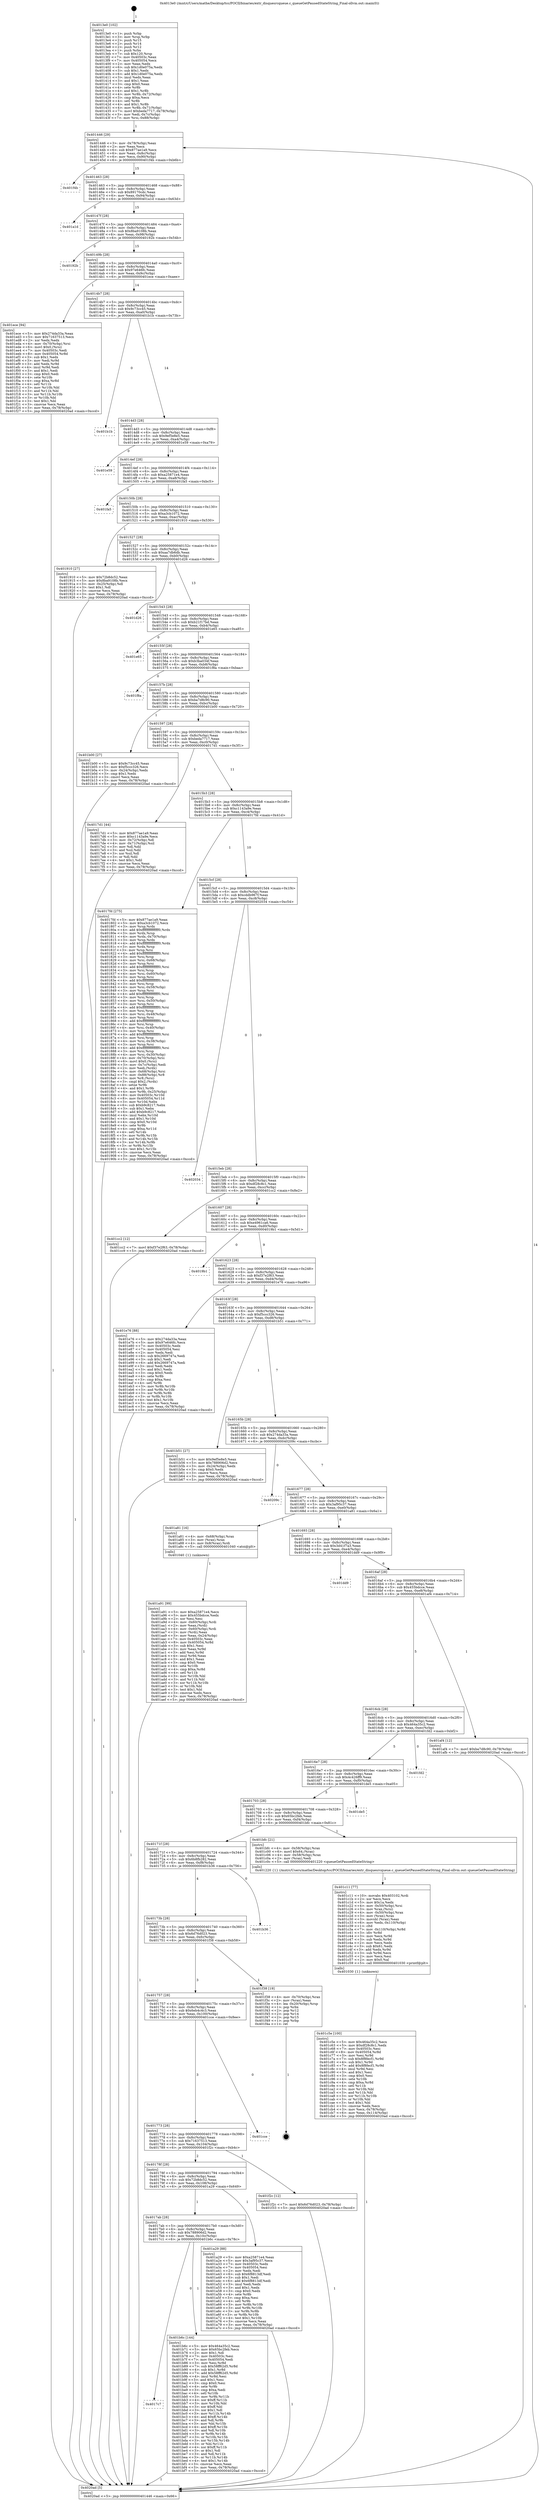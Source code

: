 digraph "0x4013e0" {
  label = "0x4013e0 (/mnt/c/Users/mathe/Desktop/tcc/POCII/binaries/extr_disquesrcqueue.c_queueGetPausedStateString_Final-ollvm.out::main(0))"
  labelloc = "t"
  node[shape=record]

  Entry [label="",width=0.3,height=0.3,shape=circle,fillcolor=black,style=filled]
  "0x401446" [label="{
     0x401446 [29]\l
     | [instrs]\l
     &nbsp;&nbsp;0x401446 \<+3\>: mov -0x78(%rbp),%eax\l
     &nbsp;&nbsp;0x401449 \<+2\>: mov %eax,%ecx\l
     &nbsp;&nbsp;0x40144b \<+6\>: sub $0x877ae1a9,%ecx\l
     &nbsp;&nbsp;0x401451 \<+6\>: mov %eax,-0x8c(%rbp)\l
     &nbsp;&nbsp;0x401457 \<+6\>: mov %ecx,-0x90(%rbp)\l
     &nbsp;&nbsp;0x40145d \<+6\>: je 0000000000401f4b \<main+0xb6b\>\l
  }"]
  "0x401f4b" [label="{
     0x401f4b\l
  }", style=dashed]
  "0x401463" [label="{
     0x401463 [28]\l
     | [instrs]\l
     &nbsp;&nbsp;0x401463 \<+5\>: jmp 0000000000401468 \<main+0x88\>\l
     &nbsp;&nbsp;0x401468 \<+6\>: mov -0x8c(%rbp),%eax\l
     &nbsp;&nbsp;0x40146e \<+5\>: sub $0x89170cdc,%eax\l
     &nbsp;&nbsp;0x401473 \<+6\>: mov %eax,-0x94(%rbp)\l
     &nbsp;&nbsp;0x401479 \<+6\>: je 0000000000401a1d \<main+0x63d\>\l
  }"]
  Exit [label="",width=0.3,height=0.3,shape=circle,fillcolor=black,style=filled,peripheries=2]
  "0x401a1d" [label="{
     0x401a1d\l
  }", style=dashed]
  "0x40147f" [label="{
     0x40147f [28]\l
     | [instrs]\l
     &nbsp;&nbsp;0x40147f \<+5\>: jmp 0000000000401484 \<main+0xa4\>\l
     &nbsp;&nbsp;0x401484 \<+6\>: mov -0x8c(%rbp),%eax\l
     &nbsp;&nbsp;0x40148a \<+5\>: sub $0x8ba9108b,%eax\l
     &nbsp;&nbsp;0x40148f \<+6\>: mov %eax,-0x98(%rbp)\l
     &nbsp;&nbsp;0x401495 \<+6\>: je 000000000040192b \<main+0x54b\>\l
  }"]
  "0x401c5e" [label="{
     0x401c5e [100]\l
     | [instrs]\l
     &nbsp;&nbsp;0x401c5e \<+5\>: mov $0x464a35c2,%ecx\l
     &nbsp;&nbsp;0x401c63 \<+5\>: mov $0xdf28c8c1,%edx\l
     &nbsp;&nbsp;0x401c68 \<+7\>: mov 0x40503c,%esi\l
     &nbsp;&nbsp;0x401c6f \<+8\>: mov 0x405054,%r8d\l
     &nbsp;&nbsp;0x401c77 \<+3\>: mov %esi,%r9d\l
     &nbsp;&nbsp;0x401c7a \<+7\>: sub $0x8f8fecf1,%r9d\l
     &nbsp;&nbsp;0x401c81 \<+4\>: sub $0x1,%r9d\l
     &nbsp;&nbsp;0x401c85 \<+7\>: add $0x8f8fecf1,%r9d\l
     &nbsp;&nbsp;0x401c8c \<+4\>: imul %r9d,%esi\l
     &nbsp;&nbsp;0x401c90 \<+3\>: and $0x1,%esi\l
     &nbsp;&nbsp;0x401c93 \<+3\>: cmp $0x0,%esi\l
     &nbsp;&nbsp;0x401c96 \<+4\>: sete %r10b\l
     &nbsp;&nbsp;0x401c9a \<+4\>: cmp $0xa,%r8d\l
     &nbsp;&nbsp;0x401c9e \<+4\>: setl %r11b\l
     &nbsp;&nbsp;0x401ca2 \<+3\>: mov %r10b,%bl\l
     &nbsp;&nbsp;0x401ca5 \<+3\>: and %r11b,%bl\l
     &nbsp;&nbsp;0x401ca8 \<+3\>: xor %r11b,%r10b\l
     &nbsp;&nbsp;0x401cab \<+3\>: or %r10b,%bl\l
     &nbsp;&nbsp;0x401cae \<+3\>: test $0x1,%bl\l
     &nbsp;&nbsp;0x401cb1 \<+3\>: cmovne %edx,%ecx\l
     &nbsp;&nbsp;0x401cb4 \<+3\>: mov %ecx,-0x78(%rbp)\l
     &nbsp;&nbsp;0x401cb7 \<+6\>: mov %eax,-0x114(%rbp)\l
     &nbsp;&nbsp;0x401cbd \<+5\>: jmp 00000000004020ad \<main+0xccd\>\l
  }"]
  "0x40192b" [label="{
     0x40192b\l
  }", style=dashed]
  "0x40149b" [label="{
     0x40149b [28]\l
     | [instrs]\l
     &nbsp;&nbsp;0x40149b \<+5\>: jmp 00000000004014a0 \<main+0xc0\>\l
     &nbsp;&nbsp;0x4014a0 \<+6\>: mov -0x8c(%rbp),%eax\l
     &nbsp;&nbsp;0x4014a6 \<+5\>: sub $0x97e646fc,%eax\l
     &nbsp;&nbsp;0x4014ab \<+6\>: mov %eax,-0x9c(%rbp)\l
     &nbsp;&nbsp;0x4014b1 \<+6\>: je 0000000000401ece \<main+0xaee\>\l
  }"]
  "0x401c11" [label="{
     0x401c11 [77]\l
     | [instrs]\l
     &nbsp;&nbsp;0x401c11 \<+10\>: movabs $0x403102,%rdi\l
     &nbsp;&nbsp;0x401c1b \<+2\>: xor %ecx,%ecx\l
     &nbsp;&nbsp;0x401c1d \<+5\>: mov $0x1a,%edx\l
     &nbsp;&nbsp;0x401c22 \<+4\>: mov -0x50(%rbp),%rsi\l
     &nbsp;&nbsp;0x401c26 \<+3\>: mov %rax,(%rsi)\l
     &nbsp;&nbsp;0x401c29 \<+4\>: mov -0x50(%rbp),%rax\l
     &nbsp;&nbsp;0x401c2d \<+3\>: mov (%rax),%rax\l
     &nbsp;&nbsp;0x401c30 \<+3\>: movsbl (%rax),%eax\l
     &nbsp;&nbsp;0x401c33 \<+6\>: mov %edx,-0x110(%rbp)\l
     &nbsp;&nbsp;0x401c39 \<+1\>: cltd\l
     &nbsp;&nbsp;0x401c3a \<+7\>: mov -0x110(%rbp),%r8d\l
     &nbsp;&nbsp;0x401c41 \<+3\>: idiv %r8d\l
     &nbsp;&nbsp;0x401c44 \<+3\>: mov %ecx,%r9d\l
     &nbsp;&nbsp;0x401c47 \<+3\>: sub %edx,%r9d\l
     &nbsp;&nbsp;0x401c4a \<+2\>: mov %ecx,%edx\l
     &nbsp;&nbsp;0x401c4c \<+3\>: sub $0x61,%edx\l
     &nbsp;&nbsp;0x401c4f \<+3\>: add %edx,%r9d\l
     &nbsp;&nbsp;0x401c52 \<+3\>: sub %r9d,%ecx\l
     &nbsp;&nbsp;0x401c55 \<+2\>: mov %ecx,%esi\l
     &nbsp;&nbsp;0x401c57 \<+2\>: mov $0x0,%al\l
     &nbsp;&nbsp;0x401c59 \<+5\>: call 0000000000401030 \<printf@plt\>\l
     | [calls]\l
     &nbsp;&nbsp;0x401030 \{1\} (unknown)\l
  }"]
  "0x401ece" [label="{
     0x401ece [94]\l
     | [instrs]\l
     &nbsp;&nbsp;0x401ece \<+5\>: mov $0x274da33a,%eax\l
     &nbsp;&nbsp;0x401ed3 \<+5\>: mov $0x71637513,%ecx\l
     &nbsp;&nbsp;0x401ed8 \<+2\>: xor %edx,%edx\l
     &nbsp;&nbsp;0x401eda \<+4\>: mov -0x70(%rbp),%rsi\l
     &nbsp;&nbsp;0x401ede \<+6\>: movl $0x0,(%rsi)\l
     &nbsp;&nbsp;0x401ee4 \<+7\>: mov 0x40503c,%edi\l
     &nbsp;&nbsp;0x401eeb \<+8\>: mov 0x405054,%r8d\l
     &nbsp;&nbsp;0x401ef3 \<+3\>: sub $0x1,%edx\l
     &nbsp;&nbsp;0x401ef6 \<+3\>: mov %edi,%r9d\l
     &nbsp;&nbsp;0x401ef9 \<+3\>: add %edx,%r9d\l
     &nbsp;&nbsp;0x401efc \<+4\>: imul %r9d,%edi\l
     &nbsp;&nbsp;0x401f00 \<+3\>: and $0x1,%edi\l
     &nbsp;&nbsp;0x401f03 \<+3\>: cmp $0x0,%edi\l
     &nbsp;&nbsp;0x401f06 \<+4\>: sete %r10b\l
     &nbsp;&nbsp;0x401f0a \<+4\>: cmp $0xa,%r8d\l
     &nbsp;&nbsp;0x401f0e \<+4\>: setl %r11b\l
     &nbsp;&nbsp;0x401f12 \<+3\>: mov %r10b,%bl\l
     &nbsp;&nbsp;0x401f15 \<+3\>: and %r11b,%bl\l
     &nbsp;&nbsp;0x401f18 \<+3\>: xor %r11b,%r10b\l
     &nbsp;&nbsp;0x401f1b \<+3\>: or %r10b,%bl\l
     &nbsp;&nbsp;0x401f1e \<+3\>: test $0x1,%bl\l
     &nbsp;&nbsp;0x401f21 \<+3\>: cmovne %ecx,%eax\l
     &nbsp;&nbsp;0x401f24 \<+3\>: mov %eax,-0x78(%rbp)\l
     &nbsp;&nbsp;0x401f27 \<+5\>: jmp 00000000004020ad \<main+0xccd\>\l
  }"]
  "0x4014b7" [label="{
     0x4014b7 [28]\l
     | [instrs]\l
     &nbsp;&nbsp;0x4014b7 \<+5\>: jmp 00000000004014bc \<main+0xdc\>\l
     &nbsp;&nbsp;0x4014bc \<+6\>: mov -0x8c(%rbp),%eax\l
     &nbsp;&nbsp;0x4014c2 \<+5\>: sub $0x9c73cc45,%eax\l
     &nbsp;&nbsp;0x4014c7 \<+6\>: mov %eax,-0xa0(%rbp)\l
     &nbsp;&nbsp;0x4014cd \<+6\>: je 0000000000401b1b \<main+0x73b\>\l
  }"]
  "0x4017c7" [label="{
     0x4017c7\l
  }", style=dashed]
  "0x401b1b" [label="{
     0x401b1b\l
  }", style=dashed]
  "0x4014d3" [label="{
     0x4014d3 [28]\l
     | [instrs]\l
     &nbsp;&nbsp;0x4014d3 \<+5\>: jmp 00000000004014d8 \<main+0xf8\>\l
     &nbsp;&nbsp;0x4014d8 \<+6\>: mov -0x8c(%rbp),%eax\l
     &nbsp;&nbsp;0x4014de \<+5\>: sub $0x9ef5e8e5,%eax\l
     &nbsp;&nbsp;0x4014e3 \<+6\>: mov %eax,-0xa4(%rbp)\l
     &nbsp;&nbsp;0x4014e9 \<+6\>: je 0000000000401e59 \<main+0xa79\>\l
  }"]
  "0x401b6c" [label="{
     0x401b6c [144]\l
     | [instrs]\l
     &nbsp;&nbsp;0x401b6c \<+5\>: mov $0x464a35c2,%eax\l
     &nbsp;&nbsp;0x401b71 \<+5\>: mov $0x65bc2feb,%ecx\l
     &nbsp;&nbsp;0x401b76 \<+2\>: mov $0x1,%dl\l
     &nbsp;&nbsp;0x401b78 \<+7\>: mov 0x40503c,%esi\l
     &nbsp;&nbsp;0x401b7f \<+7\>: mov 0x405054,%edi\l
     &nbsp;&nbsp;0x401b86 \<+3\>: mov %esi,%r8d\l
     &nbsp;&nbsp;0x401b89 \<+7\>: sub $0x58ff62d5,%r8d\l
     &nbsp;&nbsp;0x401b90 \<+4\>: sub $0x1,%r8d\l
     &nbsp;&nbsp;0x401b94 \<+7\>: add $0x58ff62d5,%r8d\l
     &nbsp;&nbsp;0x401b9b \<+4\>: imul %r8d,%esi\l
     &nbsp;&nbsp;0x401b9f \<+3\>: and $0x1,%esi\l
     &nbsp;&nbsp;0x401ba2 \<+3\>: cmp $0x0,%esi\l
     &nbsp;&nbsp;0x401ba5 \<+4\>: sete %r9b\l
     &nbsp;&nbsp;0x401ba9 \<+3\>: cmp $0xa,%edi\l
     &nbsp;&nbsp;0x401bac \<+4\>: setl %r10b\l
     &nbsp;&nbsp;0x401bb0 \<+3\>: mov %r9b,%r11b\l
     &nbsp;&nbsp;0x401bb3 \<+4\>: xor $0xff,%r11b\l
     &nbsp;&nbsp;0x401bb7 \<+3\>: mov %r10b,%bl\l
     &nbsp;&nbsp;0x401bba \<+3\>: xor $0xff,%bl\l
     &nbsp;&nbsp;0x401bbd \<+3\>: xor $0x1,%dl\l
     &nbsp;&nbsp;0x401bc0 \<+3\>: mov %r11b,%r14b\l
     &nbsp;&nbsp;0x401bc3 \<+4\>: and $0xff,%r14b\l
     &nbsp;&nbsp;0x401bc7 \<+3\>: and %dl,%r9b\l
     &nbsp;&nbsp;0x401bca \<+3\>: mov %bl,%r15b\l
     &nbsp;&nbsp;0x401bcd \<+4\>: and $0xff,%r15b\l
     &nbsp;&nbsp;0x401bd1 \<+3\>: and %dl,%r10b\l
     &nbsp;&nbsp;0x401bd4 \<+3\>: or %r9b,%r14b\l
     &nbsp;&nbsp;0x401bd7 \<+3\>: or %r10b,%r15b\l
     &nbsp;&nbsp;0x401bda \<+3\>: xor %r15b,%r14b\l
     &nbsp;&nbsp;0x401bdd \<+3\>: or %bl,%r11b\l
     &nbsp;&nbsp;0x401be0 \<+4\>: xor $0xff,%r11b\l
     &nbsp;&nbsp;0x401be4 \<+3\>: or $0x1,%dl\l
     &nbsp;&nbsp;0x401be7 \<+3\>: and %dl,%r11b\l
     &nbsp;&nbsp;0x401bea \<+3\>: or %r11b,%r14b\l
     &nbsp;&nbsp;0x401bed \<+4\>: test $0x1,%r14b\l
     &nbsp;&nbsp;0x401bf1 \<+3\>: cmovne %ecx,%eax\l
     &nbsp;&nbsp;0x401bf4 \<+3\>: mov %eax,-0x78(%rbp)\l
     &nbsp;&nbsp;0x401bf7 \<+5\>: jmp 00000000004020ad \<main+0xccd\>\l
  }"]
  "0x401e59" [label="{
     0x401e59\l
  }", style=dashed]
  "0x4014ef" [label="{
     0x4014ef [28]\l
     | [instrs]\l
     &nbsp;&nbsp;0x4014ef \<+5\>: jmp 00000000004014f4 \<main+0x114\>\l
     &nbsp;&nbsp;0x4014f4 \<+6\>: mov -0x8c(%rbp),%eax\l
     &nbsp;&nbsp;0x4014fa \<+5\>: sub $0xa25871e4,%eax\l
     &nbsp;&nbsp;0x4014ff \<+6\>: mov %eax,-0xa8(%rbp)\l
     &nbsp;&nbsp;0x401505 \<+6\>: je 0000000000401fa5 \<main+0xbc5\>\l
  }"]
  "0x401a91" [label="{
     0x401a91 [99]\l
     | [instrs]\l
     &nbsp;&nbsp;0x401a91 \<+5\>: mov $0xa25871e4,%ecx\l
     &nbsp;&nbsp;0x401a96 \<+5\>: mov $0x455bdcce,%edx\l
     &nbsp;&nbsp;0x401a9b \<+2\>: xor %esi,%esi\l
     &nbsp;&nbsp;0x401a9d \<+4\>: mov -0x60(%rbp),%rdi\l
     &nbsp;&nbsp;0x401aa1 \<+2\>: mov %eax,(%rdi)\l
     &nbsp;&nbsp;0x401aa3 \<+4\>: mov -0x60(%rbp),%rdi\l
     &nbsp;&nbsp;0x401aa7 \<+2\>: mov (%rdi),%eax\l
     &nbsp;&nbsp;0x401aa9 \<+3\>: mov %eax,-0x24(%rbp)\l
     &nbsp;&nbsp;0x401aac \<+7\>: mov 0x40503c,%eax\l
     &nbsp;&nbsp;0x401ab3 \<+8\>: mov 0x405054,%r8d\l
     &nbsp;&nbsp;0x401abb \<+3\>: sub $0x1,%esi\l
     &nbsp;&nbsp;0x401abe \<+3\>: mov %eax,%r9d\l
     &nbsp;&nbsp;0x401ac1 \<+3\>: add %esi,%r9d\l
     &nbsp;&nbsp;0x401ac4 \<+4\>: imul %r9d,%eax\l
     &nbsp;&nbsp;0x401ac8 \<+3\>: and $0x1,%eax\l
     &nbsp;&nbsp;0x401acb \<+3\>: cmp $0x0,%eax\l
     &nbsp;&nbsp;0x401ace \<+4\>: sete %r10b\l
     &nbsp;&nbsp;0x401ad2 \<+4\>: cmp $0xa,%r8d\l
     &nbsp;&nbsp;0x401ad6 \<+4\>: setl %r11b\l
     &nbsp;&nbsp;0x401ada \<+3\>: mov %r10b,%bl\l
     &nbsp;&nbsp;0x401add \<+3\>: and %r11b,%bl\l
     &nbsp;&nbsp;0x401ae0 \<+3\>: xor %r11b,%r10b\l
     &nbsp;&nbsp;0x401ae3 \<+3\>: or %r10b,%bl\l
     &nbsp;&nbsp;0x401ae6 \<+3\>: test $0x1,%bl\l
     &nbsp;&nbsp;0x401ae9 \<+3\>: cmovne %edx,%ecx\l
     &nbsp;&nbsp;0x401aec \<+3\>: mov %ecx,-0x78(%rbp)\l
     &nbsp;&nbsp;0x401aef \<+5\>: jmp 00000000004020ad \<main+0xccd\>\l
  }"]
  "0x401fa5" [label="{
     0x401fa5\l
  }", style=dashed]
  "0x40150b" [label="{
     0x40150b [28]\l
     | [instrs]\l
     &nbsp;&nbsp;0x40150b \<+5\>: jmp 0000000000401510 \<main+0x130\>\l
     &nbsp;&nbsp;0x401510 \<+6\>: mov -0x8c(%rbp),%eax\l
     &nbsp;&nbsp;0x401516 \<+5\>: sub $0xa3cb1072,%eax\l
     &nbsp;&nbsp;0x40151b \<+6\>: mov %eax,-0xac(%rbp)\l
     &nbsp;&nbsp;0x401521 \<+6\>: je 0000000000401910 \<main+0x530\>\l
  }"]
  "0x4017ab" [label="{
     0x4017ab [28]\l
     | [instrs]\l
     &nbsp;&nbsp;0x4017ab \<+5\>: jmp 00000000004017b0 \<main+0x3d0\>\l
     &nbsp;&nbsp;0x4017b0 \<+6\>: mov -0x8c(%rbp),%eax\l
     &nbsp;&nbsp;0x4017b6 \<+5\>: sub $0x788906d2,%eax\l
     &nbsp;&nbsp;0x4017bb \<+6\>: mov %eax,-0x10c(%rbp)\l
     &nbsp;&nbsp;0x4017c1 \<+6\>: je 0000000000401b6c \<main+0x78c\>\l
  }"]
  "0x401910" [label="{
     0x401910 [27]\l
     | [instrs]\l
     &nbsp;&nbsp;0x401910 \<+5\>: mov $0x72b8dc52,%eax\l
     &nbsp;&nbsp;0x401915 \<+5\>: mov $0x8ba9108b,%ecx\l
     &nbsp;&nbsp;0x40191a \<+3\>: mov -0x25(%rbp),%dl\l
     &nbsp;&nbsp;0x40191d \<+3\>: test $0x1,%dl\l
     &nbsp;&nbsp;0x401920 \<+3\>: cmovne %ecx,%eax\l
     &nbsp;&nbsp;0x401923 \<+3\>: mov %eax,-0x78(%rbp)\l
     &nbsp;&nbsp;0x401926 \<+5\>: jmp 00000000004020ad \<main+0xccd\>\l
  }"]
  "0x401527" [label="{
     0x401527 [28]\l
     | [instrs]\l
     &nbsp;&nbsp;0x401527 \<+5\>: jmp 000000000040152c \<main+0x14c\>\l
     &nbsp;&nbsp;0x40152c \<+6\>: mov -0x8c(%rbp),%eax\l
     &nbsp;&nbsp;0x401532 \<+5\>: sub $0xaa7db6db,%eax\l
     &nbsp;&nbsp;0x401537 \<+6\>: mov %eax,-0xb0(%rbp)\l
     &nbsp;&nbsp;0x40153d \<+6\>: je 0000000000401d26 \<main+0x946\>\l
  }"]
  "0x401a29" [label="{
     0x401a29 [88]\l
     | [instrs]\l
     &nbsp;&nbsp;0x401a29 \<+5\>: mov $0xa25871e4,%eax\l
     &nbsp;&nbsp;0x401a2e \<+5\>: mov $0x3af95c37,%ecx\l
     &nbsp;&nbsp;0x401a33 \<+7\>: mov 0x40503c,%edx\l
     &nbsp;&nbsp;0x401a3a \<+7\>: mov 0x405054,%esi\l
     &nbsp;&nbsp;0x401a41 \<+2\>: mov %edx,%edi\l
     &nbsp;&nbsp;0x401a43 \<+6\>: sub $0x6f8813df,%edi\l
     &nbsp;&nbsp;0x401a49 \<+3\>: sub $0x1,%edi\l
     &nbsp;&nbsp;0x401a4c \<+6\>: add $0x6f8813df,%edi\l
     &nbsp;&nbsp;0x401a52 \<+3\>: imul %edi,%edx\l
     &nbsp;&nbsp;0x401a55 \<+3\>: and $0x1,%edx\l
     &nbsp;&nbsp;0x401a58 \<+3\>: cmp $0x0,%edx\l
     &nbsp;&nbsp;0x401a5b \<+4\>: sete %r8b\l
     &nbsp;&nbsp;0x401a5f \<+3\>: cmp $0xa,%esi\l
     &nbsp;&nbsp;0x401a62 \<+4\>: setl %r9b\l
     &nbsp;&nbsp;0x401a66 \<+3\>: mov %r8b,%r10b\l
     &nbsp;&nbsp;0x401a69 \<+3\>: and %r9b,%r10b\l
     &nbsp;&nbsp;0x401a6c \<+3\>: xor %r9b,%r8b\l
     &nbsp;&nbsp;0x401a6f \<+3\>: or %r8b,%r10b\l
     &nbsp;&nbsp;0x401a72 \<+4\>: test $0x1,%r10b\l
     &nbsp;&nbsp;0x401a76 \<+3\>: cmovne %ecx,%eax\l
     &nbsp;&nbsp;0x401a79 \<+3\>: mov %eax,-0x78(%rbp)\l
     &nbsp;&nbsp;0x401a7c \<+5\>: jmp 00000000004020ad \<main+0xccd\>\l
  }"]
  "0x401d26" [label="{
     0x401d26\l
  }", style=dashed]
  "0x401543" [label="{
     0x401543 [28]\l
     | [instrs]\l
     &nbsp;&nbsp;0x401543 \<+5\>: jmp 0000000000401548 \<main+0x168\>\l
     &nbsp;&nbsp;0x401548 \<+6\>: mov -0x8c(%rbp),%eax\l
     &nbsp;&nbsp;0x40154e \<+5\>: sub $0xb21f17bd,%eax\l
     &nbsp;&nbsp;0x401553 \<+6\>: mov %eax,-0xb4(%rbp)\l
     &nbsp;&nbsp;0x401559 \<+6\>: je 0000000000401e65 \<main+0xa85\>\l
  }"]
  "0x40178f" [label="{
     0x40178f [28]\l
     | [instrs]\l
     &nbsp;&nbsp;0x40178f \<+5\>: jmp 0000000000401794 \<main+0x3b4\>\l
     &nbsp;&nbsp;0x401794 \<+6\>: mov -0x8c(%rbp),%eax\l
     &nbsp;&nbsp;0x40179a \<+5\>: sub $0x72b8dc52,%eax\l
     &nbsp;&nbsp;0x40179f \<+6\>: mov %eax,-0x108(%rbp)\l
     &nbsp;&nbsp;0x4017a5 \<+6\>: je 0000000000401a29 \<main+0x649\>\l
  }"]
  "0x401e65" [label="{
     0x401e65\l
  }", style=dashed]
  "0x40155f" [label="{
     0x40155f [28]\l
     | [instrs]\l
     &nbsp;&nbsp;0x40155f \<+5\>: jmp 0000000000401564 \<main+0x184\>\l
     &nbsp;&nbsp;0x401564 \<+6\>: mov -0x8c(%rbp),%eax\l
     &nbsp;&nbsp;0x40156a \<+5\>: sub $0xb3ba034f,%eax\l
     &nbsp;&nbsp;0x40156f \<+6\>: mov %eax,-0xb8(%rbp)\l
     &nbsp;&nbsp;0x401575 \<+6\>: je 0000000000401f8a \<main+0xbaa\>\l
  }"]
  "0x401f2c" [label="{
     0x401f2c [12]\l
     | [instrs]\l
     &nbsp;&nbsp;0x401f2c \<+7\>: movl $0x6d76d023,-0x78(%rbp)\l
     &nbsp;&nbsp;0x401f33 \<+5\>: jmp 00000000004020ad \<main+0xccd\>\l
  }"]
  "0x401f8a" [label="{
     0x401f8a\l
  }", style=dashed]
  "0x40157b" [label="{
     0x40157b [28]\l
     | [instrs]\l
     &nbsp;&nbsp;0x40157b \<+5\>: jmp 0000000000401580 \<main+0x1a0\>\l
     &nbsp;&nbsp;0x401580 \<+6\>: mov -0x8c(%rbp),%eax\l
     &nbsp;&nbsp;0x401586 \<+5\>: sub $0xba7d8c90,%eax\l
     &nbsp;&nbsp;0x40158b \<+6\>: mov %eax,-0xbc(%rbp)\l
     &nbsp;&nbsp;0x401591 \<+6\>: je 0000000000401b00 \<main+0x720\>\l
  }"]
  "0x401773" [label="{
     0x401773 [28]\l
     | [instrs]\l
     &nbsp;&nbsp;0x401773 \<+5\>: jmp 0000000000401778 \<main+0x398\>\l
     &nbsp;&nbsp;0x401778 \<+6\>: mov -0x8c(%rbp),%eax\l
     &nbsp;&nbsp;0x40177e \<+5\>: sub $0x71637513,%eax\l
     &nbsp;&nbsp;0x401783 \<+6\>: mov %eax,-0x104(%rbp)\l
     &nbsp;&nbsp;0x401789 \<+6\>: je 0000000000401f2c \<main+0xb4c\>\l
  }"]
  "0x401b00" [label="{
     0x401b00 [27]\l
     | [instrs]\l
     &nbsp;&nbsp;0x401b00 \<+5\>: mov $0x9c73cc45,%eax\l
     &nbsp;&nbsp;0x401b05 \<+5\>: mov $0xf5ccc326,%ecx\l
     &nbsp;&nbsp;0x401b0a \<+3\>: mov -0x24(%rbp),%edx\l
     &nbsp;&nbsp;0x401b0d \<+3\>: cmp $0x1,%edx\l
     &nbsp;&nbsp;0x401b10 \<+3\>: cmovl %ecx,%eax\l
     &nbsp;&nbsp;0x401b13 \<+3\>: mov %eax,-0x78(%rbp)\l
     &nbsp;&nbsp;0x401b16 \<+5\>: jmp 00000000004020ad \<main+0xccd\>\l
  }"]
  "0x401597" [label="{
     0x401597 [28]\l
     | [instrs]\l
     &nbsp;&nbsp;0x401597 \<+5\>: jmp 000000000040159c \<main+0x1bc\>\l
     &nbsp;&nbsp;0x40159c \<+6\>: mov -0x8c(%rbp),%eax\l
     &nbsp;&nbsp;0x4015a2 \<+5\>: sub $0xbeda7717,%eax\l
     &nbsp;&nbsp;0x4015a7 \<+6\>: mov %eax,-0xc0(%rbp)\l
     &nbsp;&nbsp;0x4015ad \<+6\>: je 00000000004017d1 \<main+0x3f1\>\l
  }"]
  "0x401cce" [label="{
     0x401cce\l
  }", style=dashed]
  "0x4017d1" [label="{
     0x4017d1 [44]\l
     | [instrs]\l
     &nbsp;&nbsp;0x4017d1 \<+5\>: mov $0x877ae1a9,%eax\l
     &nbsp;&nbsp;0x4017d6 \<+5\>: mov $0xc1143a9e,%ecx\l
     &nbsp;&nbsp;0x4017db \<+3\>: mov -0x72(%rbp),%dl\l
     &nbsp;&nbsp;0x4017de \<+4\>: mov -0x71(%rbp),%sil\l
     &nbsp;&nbsp;0x4017e2 \<+3\>: mov %dl,%dil\l
     &nbsp;&nbsp;0x4017e5 \<+3\>: and %sil,%dil\l
     &nbsp;&nbsp;0x4017e8 \<+3\>: xor %sil,%dl\l
     &nbsp;&nbsp;0x4017eb \<+3\>: or %dl,%dil\l
     &nbsp;&nbsp;0x4017ee \<+4\>: test $0x1,%dil\l
     &nbsp;&nbsp;0x4017f2 \<+3\>: cmovne %ecx,%eax\l
     &nbsp;&nbsp;0x4017f5 \<+3\>: mov %eax,-0x78(%rbp)\l
     &nbsp;&nbsp;0x4017f8 \<+5\>: jmp 00000000004020ad \<main+0xccd\>\l
  }"]
  "0x4015b3" [label="{
     0x4015b3 [28]\l
     | [instrs]\l
     &nbsp;&nbsp;0x4015b3 \<+5\>: jmp 00000000004015b8 \<main+0x1d8\>\l
     &nbsp;&nbsp;0x4015b8 \<+6\>: mov -0x8c(%rbp),%eax\l
     &nbsp;&nbsp;0x4015be \<+5\>: sub $0xc1143a9e,%eax\l
     &nbsp;&nbsp;0x4015c3 \<+6\>: mov %eax,-0xc4(%rbp)\l
     &nbsp;&nbsp;0x4015c9 \<+6\>: je 00000000004017fd \<main+0x41d\>\l
  }"]
  "0x4020ad" [label="{
     0x4020ad [5]\l
     | [instrs]\l
     &nbsp;&nbsp;0x4020ad \<+5\>: jmp 0000000000401446 \<main+0x66\>\l
  }"]
  "0x4013e0" [label="{
     0x4013e0 [102]\l
     | [instrs]\l
     &nbsp;&nbsp;0x4013e0 \<+1\>: push %rbp\l
     &nbsp;&nbsp;0x4013e1 \<+3\>: mov %rsp,%rbp\l
     &nbsp;&nbsp;0x4013e4 \<+2\>: push %r15\l
     &nbsp;&nbsp;0x4013e6 \<+2\>: push %r14\l
     &nbsp;&nbsp;0x4013e8 \<+2\>: push %r12\l
     &nbsp;&nbsp;0x4013ea \<+1\>: push %rbx\l
     &nbsp;&nbsp;0x4013eb \<+7\>: sub $0x120,%rsp\l
     &nbsp;&nbsp;0x4013f2 \<+7\>: mov 0x40503c,%eax\l
     &nbsp;&nbsp;0x4013f9 \<+7\>: mov 0x405054,%ecx\l
     &nbsp;&nbsp;0x401400 \<+2\>: mov %eax,%edx\l
     &nbsp;&nbsp;0x401402 \<+6\>: sub $0x1d0e075a,%edx\l
     &nbsp;&nbsp;0x401408 \<+3\>: sub $0x1,%edx\l
     &nbsp;&nbsp;0x40140b \<+6\>: add $0x1d0e075a,%edx\l
     &nbsp;&nbsp;0x401411 \<+3\>: imul %edx,%eax\l
     &nbsp;&nbsp;0x401414 \<+3\>: and $0x1,%eax\l
     &nbsp;&nbsp;0x401417 \<+3\>: cmp $0x0,%eax\l
     &nbsp;&nbsp;0x40141a \<+4\>: sete %r8b\l
     &nbsp;&nbsp;0x40141e \<+4\>: and $0x1,%r8b\l
     &nbsp;&nbsp;0x401422 \<+4\>: mov %r8b,-0x72(%rbp)\l
     &nbsp;&nbsp;0x401426 \<+3\>: cmp $0xa,%ecx\l
     &nbsp;&nbsp;0x401429 \<+4\>: setl %r8b\l
     &nbsp;&nbsp;0x40142d \<+4\>: and $0x1,%r8b\l
     &nbsp;&nbsp;0x401431 \<+4\>: mov %r8b,-0x71(%rbp)\l
     &nbsp;&nbsp;0x401435 \<+7\>: movl $0xbeda7717,-0x78(%rbp)\l
     &nbsp;&nbsp;0x40143c \<+3\>: mov %edi,-0x7c(%rbp)\l
     &nbsp;&nbsp;0x40143f \<+7\>: mov %rsi,-0x88(%rbp)\l
  }"]
  "0x401757" [label="{
     0x401757 [28]\l
     | [instrs]\l
     &nbsp;&nbsp;0x401757 \<+5\>: jmp 000000000040175c \<main+0x37c\>\l
     &nbsp;&nbsp;0x40175c \<+6\>: mov -0x8c(%rbp),%eax\l
     &nbsp;&nbsp;0x401762 \<+5\>: sub $0x6eb4c4c3,%eax\l
     &nbsp;&nbsp;0x401767 \<+6\>: mov %eax,-0x100(%rbp)\l
     &nbsp;&nbsp;0x40176d \<+6\>: je 0000000000401cce \<main+0x8ee\>\l
  }"]
  "0x4017fd" [label="{
     0x4017fd [275]\l
     | [instrs]\l
     &nbsp;&nbsp;0x4017fd \<+5\>: mov $0x877ae1a9,%eax\l
     &nbsp;&nbsp;0x401802 \<+5\>: mov $0xa3cb1072,%ecx\l
     &nbsp;&nbsp;0x401807 \<+3\>: mov %rsp,%rdx\l
     &nbsp;&nbsp;0x40180a \<+4\>: add $0xfffffffffffffff0,%rdx\l
     &nbsp;&nbsp;0x40180e \<+3\>: mov %rdx,%rsp\l
     &nbsp;&nbsp;0x401811 \<+4\>: mov %rdx,-0x70(%rbp)\l
     &nbsp;&nbsp;0x401815 \<+3\>: mov %rsp,%rdx\l
     &nbsp;&nbsp;0x401818 \<+4\>: add $0xfffffffffffffff0,%rdx\l
     &nbsp;&nbsp;0x40181c \<+3\>: mov %rdx,%rsp\l
     &nbsp;&nbsp;0x40181f \<+3\>: mov %rsp,%rsi\l
     &nbsp;&nbsp;0x401822 \<+4\>: add $0xfffffffffffffff0,%rsi\l
     &nbsp;&nbsp;0x401826 \<+3\>: mov %rsi,%rsp\l
     &nbsp;&nbsp;0x401829 \<+4\>: mov %rsi,-0x68(%rbp)\l
     &nbsp;&nbsp;0x40182d \<+3\>: mov %rsp,%rsi\l
     &nbsp;&nbsp;0x401830 \<+4\>: add $0xfffffffffffffff0,%rsi\l
     &nbsp;&nbsp;0x401834 \<+3\>: mov %rsi,%rsp\l
     &nbsp;&nbsp;0x401837 \<+4\>: mov %rsi,-0x60(%rbp)\l
     &nbsp;&nbsp;0x40183b \<+3\>: mov %rsp,%rsi\l
     &nbsp;&nbsp;0x40183e \<+4\>: add $0xfffffffffffffff0,%rsi\l
     &nbsp;&nbsp;0x401842 \<+3\>: mov %rsi,%rsp\l
     &nbsp;&nbsp;0x401845 \<+4\>: mov %rsi,-0x58(%rbp)\l
     &nbsp;&nbsp;0x401849 \<+3\>: mov %rsp,%rsi\l
     &nbsp;&nbsp;0x40184c \<+4\>: add $0xfffffffffffffff0,%rsi\l
     &nbsp;&nbsp;0x401850 \<+3\>: mov %rsi,%rsp\l
     &nbsp;&nbsp;0x401853 \<+4\>: mov %rsi,-0x50(%rbp)\l
     &nbsp;&nbsp;0x401857 \<+3\>: mov %rsp,%rsi\l
     &nbsp;&nbsp;0x40185a \<+4\>: add $0xfffffffffffffff0,%rsi\l
     &nbsp;&nbsp;0x40185e \<+3\>: mov %rsi,%rsp\l
     &nbsp;&nbsp;0x401861 \<+4\>: mov %rsi,-0x48(%rbp)\l
     &nbsp;&nbsp;0x401865 \<+3\>: mov %rsp,%rsi\l
     &nbsp;&nbsp;0x401868 \<+4\>: add $0xfffffffffffffff0,%rsi\l
     &nbsp;&nbsp;0x40186c \<+3\>: mov %rsi,%rsp\l
     &nbsp;&nbsp;0x40186f \<+4\>: mov %rsi,-0x40(%rbp)\l
     &nbsp;&nbsp;0x401873 \<+3\>: mov %rsp,%rsi\l
     &nbsp;&nbsp;0x401876 \<+4\>: add $0xfffffffffffffff0,%rsi\l
     &nbsp;&nbsp;0x40187a \<+3\>: mov %rsi,%rsp\l
     &nbsp;&nbsp;0x40187d \<+4\>: mov %rsi,-0x38(%rbp)\l
     &nbsp;&nbsp;0x401881 \<+3\>: mov %rsp,%rsi\l
     &nbsp;&nbsp;0x401884 \<+4\>: add $0xfffffffffffffff0,%rsi\l
     &nbsp;&nbsp;0x401888 \<+3\>: mov %rsi,%rsp\l
     &nbsp;&nbsp;0x40188b \<+4\>: mov %rsi,-0x30(%rbp)\l
     &nbsp;&nbsp;0x40188f \<+4\>: mov -0x70(%rbp),%rsi\l
     &nbsp;&nbsp;0x401893 \<+6\>: movl $0x0,(%rsi)\l
     &nbsp;&nbsp;0x401899 \<+3\>: mov -0x7c(%rbp),%edi\l
     &nbsp;&nbsp;0x40189c \<+2\>: mov %edi,(%rdx)\l
     &nbsp;&nbsp;0x40189e \<+4\>: mov -0x68(%rbp),%rsi\l
     &nbsp;&nbsp;0x4018a2 \<+7\>: mov -0x88(%rbp),%r8\l
     &nbsp;&nbsp;0x4018a9 \<+3\>: mov %r8,(%rsi)\l
     &nbsp;&nbsp;0x4018ac \<+3\>: cmpl $0x2,(%rdx)\l
     &nbsp;&nbsp;0x4018af \<+4\>: setne %r9b\l
     &nbsp;&nbsp;0x4018b3 \<+4\>: and $0x1,%r9b\l
     &nbsp;&nbsp;0x4018b7 \<+4\>: mov %r9b,-0x25(%rbp)\l
     &nbsp;&nbsp;0x4018bb \<+8\>: mov 0x40503c,%r10d\l
     &nbsp;&nbsp;0x4018c3 \<+8\>: mov 0x405054,%r11d\l
     &nbsp;&nbsp;0x4018cb \<+3\>: mov %r10d,%ebx\l
     &nbsp;&nbsp;0x4018ce \<+6\>: sub $0xb9c8217,%ebx\l
     &nbsp;&nbsp;0x4018d4 \<+3\>: sub $0x1,%ebx\l
     &nbsp;&nbsp;0x4018d7 \<+6\>: add $0xb9c8217,%ebx\l
     &nbsp;&nbsp;0x4018dd \<+4\>: imul %ebx,%r10d\l
     &nbsp;&nbsp;0x4018e1 \<+4\>: and $0x1,%r10d\l
     &nbsp;&nbsp;0x4018e5 \<+4\>: cmp $0x0,%r10d\l
     &nbsp;&nbsp;0x4018e9 \<+4\>: sete %r9b\l
     &nbsp;&nbsp;0x4018ed \<+4\>: cmp $0xa,%r11d\l
     &nbsp;&nbsp;0x4018f1 \<+4\>: setl %r14b\l
     &nbsp;&nbsp;0x4018f5 \<+3\>: mov %r9b,%r15b\l
     &nbsp;&nbsp;0x4018f8 \<+3\>: and %r14b,%r15b\l
     &nbsp;&nbsp;0x4018fb \<+3\>: xor %r14b,%r9b\l
     &nbsp;&nbsp;0x4018fe \<+3\>: or %r9b,%r15b\l
     &nbsp;&nbsp;0x401901 \<+4\>: test $0x1,%r15b\l
     &nbsp;&nbsp;0x401905 \<+3\>: cmovne %ecx,%eax\l
     &nbsp;&nbsp;0x401908 \<+3\>: mov %eax,-0x78(%rbp)\l
     &nbsp;&nbsp;0x40190b \<+5\>: jmp 00000000004020ad \<main+0xccd\>\l
  }"]
  "0x4015cf" [label="{
     0x4015cf [28]\l
     | [instrs]\l
     &nbsp;&nbsp;0x4015cf \<+5\>: jmp 00000000004015d4 \<main+0x1f4\>\l
     &nbsp;&nbsp;0x4015d4 \<+6\>: mov -0x8c(%rbp),%eax\l
     &nbsp;&nbsp;0x4015da \<+5\>: sub $0xcddb967f,%eax\l
     &nbsp;&nbsp;0x4015df \<+6\>: mov %eax,-0xc8(%rbp)\l
     &nbsp;&nbsp;0x4015e5 \<+6\>: je 0000000000402034 \<main+0xc54\>\l
  }"]
  "0x401f38" [label="{
     0x401f38 [19]\l
     | [instrs]\l
     &nbsp;&nbsp;0x401f38 \<+4\>: mov -0x70(%rbp),%rax\l
     &nbsp;&nbsp;0x401f3c \<+2\>: mov (%rax),%eax\l
     &nbsp;&nbsp;0x401f3e \<+4\>: lea -0x20(%rbp),%rsp\l
     &nbsp;&nbsp;0x401f42 \<+1\>: pop %rbx\l
     &nbsp;&nbsp;0x401f43 \<+2\>: pop %r12\l
     &nbsp;&nbsp;0x401f45 \<+2\>: pop %r14\l
     &nbsp;&nbsp;0x401f47 \<+2\>: pop %r15\l
     &nbsp;&nbsp;0x401f49 \<+1\>: pop %rbp\l
     &nbsp;&nbsp;0x401f4a \<+1\>: ret\l
  }"]
  "0x40173b" [label="{
     0x40173b [28]\l
     | [instrs]\l
     &nbsp;&nbsp;0x40173b \<+5\>: jmp 0000000000401740 \<main+0x360\>\l
     &nbsp;&nbsp;0x401740 \<+6\>: mov -0x8c(%rbp),%eax\l
     &nbsp;&nbsp;0x401746 \<+5\>: sub $0x6d76d023,%eax\l
     &nbsp;&nbsp;0x40174b \<+6\>: mov %eax,-0xfc(%rbp)\l
     &nbsp;&nbsp;0x401751 \<+6\>: je 0000000000401f38 \<main+0xb58\>\l
  }"]
  "0x402034" [label="{
     0x402034\l
  }", style=dashed]
  "0x4015eb" [label="{
     0x4015eb [28]\l
     | [instrs]\l
     &nbsp;&nbsp;0x4015eb \<+5\>: jmp 00000000004015f0 \<main+0x210\>\l
     &nbsp;&nbsp;0x4015f0 \<+6\>: mov -0x8c(%rbp),%eax\l
     &nbsp;&nbsp;0x4015f6 \<+5\>: sub $0xdf28c8c1,%eax\l
     &nbsp;&nbsp;0x4015fb \<+6\>: mov %eax,-0xcc(%rbp)\l
     &nbsp;&nbsp;0x401601 \<+6\>: je 0000000000401cc2 \<main+0x8e2\>\l
  }"]
  "0x401b36" [label="{
     0x401b36\l
  }", style=dashed]
  "0x401cc2" [label="{
     0x401cc2 [12]\l
     | [instrs]\l
     &nbsp;&nbsp;0x401cc2 \<+7\>: movl $0xf37e2f63,-0x78(%rbp)\l
     &nbsp;&nbsp;0x401cc9 \<+5\>: jmp 00000000004020ad \<main+0xccd\>\l
  }"]
  "0x401607" [label="{
     0x401607 [28]\l
     | [instrs]\l
     &nbsp;&nbsp;0x401607 \<+5\>: jmp 000000000040160c \<main+0x22c\>\l
     &nbsp;&nbsp;0x40160c \<+6\>: mov -0x8c(%rbp),%eax\l
     &nbsp;&nbsp;0x401612 \<+5\>: sub $0xe4961ca6,%eax\l
     &nbsp;&nbsp;0x401617 \<+6\>: mov %eax,-0xd0(%rbp)\l
     &nbsp;&nbsp;0x40161d \<+6\>: je 00000000004019b1 \<main+0x5d1\>\l
  }"]
  "0x40171f" [label="{
     0x40171f [28]\l
     | [instrs]\l
     &nbsp;&nbsp;0x40171f \<+5\>: jmp 0000000000401724 \<main+0x344\>\l
     &nbsp;&nbsp;0x401724 \<+6\>: mov -0x8c(%rbp),%eax\l
     &nbsp;&nbsp;0x40172a \<+5\>: sub $0x6b8fb282,%eax\l
     &nbsp;&nbsp;0x40172f \<+6\>: mov %eax,-0xf8(%rbp)\l
     &nbsp;&nbsp;0x401735 \<+6\>: je 0000000000401b36 \<main+0x756\>\l
  }"]
  "0x4019b1" [label="{
     0x4019b1\l
  }", style=dashed]
  "0x401623" [label="{
     0x401623 [28]\l
     | [instrs]\l
     &nbsp;&nbsp;0x401623 \<+5\>: jmp 0000000000401628 \<main+0x248\>\l
     &nbsp;&nbsp;0x401628 \<+6\>: mov -0x8c(%rbp),%eax\l
     &nbsp;&nbsp;0x40162e \<+5\>: sub $0xf37e2f63,%eax\l
     &nbsp;&nbsp;0x401633 \<+6\>: mov %eax,-0xd4(%rbp)\l
     &nbsp;&nbsp;0x401639 \<+6\>: je 0000000000401e76 \<main+0xa96\>\l
  }"]
  "0x401bfc" [label="{
     0x401bfc [21]\l
     | [instrs]\l
     &nbsp;&nbsp;0x401bfc \<+4\>: mov -0x58(%rbp),%rax\l
     &nbsp;&nbsp;0x401c00 \<+6\>: movl $0x64,(%rax)\l
     &nbsp;&nbsp;0x401c06 \<+4\>: mov -0x58(%rbp),%rax\l
     &nbsp;&nbsp;0x401c0a \<+2\>: mov (%rax),%edi\l
     &nbsp;&nbsp;0x401c0c \<+5\>: call 0000000000401220 \<queueGetPausedStateString\>\l
     | [calls]\l
     &nbsp;&nbsp;0x401220 \{1\} (/mnt/c/Users/mathe/Desktop/tcc/POCII/binaries/extr_disquesrcqueue.c_queueGetPausedStateString_Final-ollvm.out::queueGetPausedStateString)\l
  }"]
  "0x401e76" [label="{
     0x401e76 [88]\l
     | [instrs]\l
     &nbsp;&nbsp;0x401e76 \<+5\>: mov $0x274da33a,%eax\l
     &nbsp;&nbsp;0x401e7b \<+5\>: mov $0x97e646fc,%ecx\l
     &nbsp;&nbsp;0x401e80 \<+7\>: mov 0x40503c,%edx\l
     &nbsp;&nbsp;0x401e87 \<+7\>: mov 0x405054,%esi\l
     &nbsp;&nbsp;0x401e8e \<+2\>: mov %edx,%edi\l
     &nbsp;&nbsp;0x401e90 \<+6\>: sub $0x2669747a,%edi\l
     &nbsp;&nbsp;0x401e96 \<+3\>: sub $0x1,%edi\l
     &nbsp;&nbsp;0x401e99 \<+6\>: add $0x2669747a,%edi\l
     &nbsp;&nbsp;0x401e9f \<+3\>: imul %edi,%edx\l
     &nbsp;&nbsp;0x401ea2 \<+3\>: and $0x1,%edx\l
     &nbsp;&nbsp;0x401ea5 \<+3\>: cmp $0x0,%edx\l
     &nbsp;&nbsp;0x401ea8 \<+4\>: sete %r8b\l
     &nbsp;&nbsp;0x401eac \<+3\>: cmp $0xa,%esi\l
     &nbsp;&nbsp;0x401eaf \<+4\>: setl %r9b\l
     &nbsp;&nbsp;0x401eb3 \<+3\>: mov %r8b,%r10b\l
     &nbsp;&nbsp;0x401eb6 \<+3\>: and %r9b,%r10b\l
     &nbsp;&nbsp;0x401eb9 \<+3\>: xor %r9b,%r8b\l
     &nbsp;&nbsp;0x401ebc \<+3\>: or %r8b,%r10b\l
     &nbsp;&nbsp;0x401ebf \<+4\>: test $0x1,%r10b\l
     &nbsp;&nbsp;0x401ec3 \<+3\>: cmovne %ecx,%eax\l
     &nbsp;&nbsp;0x401ec6 \<+3\>: mov %eax,-0x78(%rbp)\l
     &nbsp;&nbsp;0x401ec9 \<+5\>: jmp 00000000004020ad \<main+0xccd\>\l
  }"]
  "0x40163f" [label="{
     0x40163f [28]\l
     | [instrs]\l
     &nbsp;&nbsp;0x40163f \<+5\>: jmp 0000000000401644 \<main+0x264\>\l
     &nbsp;&nbsp;0x401644 \<+6\>: mov -0x8c(%rbp),%eax\l
     &nbsp;&nbsp;0x40164a \<+5\>: sub $0xf5ccc326,%eax\l
     &nbsp;&nbsp;0x40164f \<+6\>: mov %eax,-0xd8(%rbp)\l
     &nbsp;&nbsp;0x401655 \<+6\>: je 0000000000401b51 \<main+0x771\>\l
  }"]
  "0x401703" [label="{
     0x401703 [28]\l
     | [instrs]\l
     &nbsp;&nbsp;0x401703 \<+5\>: jmp 0000000000401708 \<main+0x328\>\l
     &nbsp;&nbsp;0x401708 \<+6\>: mov -0x8c(%rbp),%eax\l
     &nbsp;&nbsp;0x40170e \<+5\>: sub $0x65bc2feb,%eax\l
     &nbsp;&nbsp;0x401713 \<+6\>: mov %eax,-0xf4(%rbp)\l
     &nbsp;&nbsp;0x401719 \<+6\>: je 0000000000401bfc \<main+0x81c\>\l
  }"]
  "0x401b51" [label="{
     0x401b51 [27]\l
     | [instrs]\l
     &nbsp;&nbsp;0x401b51 \<+5\>: mov $0x9ef5e8e5,%eax\l
     &nbsp;&nbsp;0x401b56 \<+5\>: mov $0x788906d2,%ecx\l
     &nbsp;&nbsp;0x401b5b \<+3\>: mov -0x24(%rbp),%edx\l
     &nbsp;&nbsp;0x401b5e \<+3\>: cmp $0x0,%edx\l
     &nbsp;&nbsp;0x401b61 \<+3\>: cmove %ecx,%eax\l
     &nbsp;&nbsp;0x401b64 \<+3\>: mov %eax,-0x78(%rbp)\l
     &nbsp;&nbsp;0x401b67 \<+5\>: jmp 00000000004020ad \<main+0xccd\>\l
  }"]
  "0x40165b" [label="{
     0x40165b [28]\l
     | [instrs]\l
     &nbsp;&nbsp;0x40165b \<+5\>: jmp 0000000000401660 \<main+0x280\>\l
     &nbsp;&nbsp;0x401660 \<+6\>: mov -0x8c(%rbp),%eax\l
     &nbsp;&nbsp;0x401666 \<+5\>: sub $0x274da33a,%eax\l
     &nbsp;&nbsp;0x40166b \<+6\>: mov %eax,-0xdc(%rbp)\l
     &nbsp;&nbsp;0x401671 \<+6\>: je 000000000040209c \<main+0xcbc\>\l
  }"]
  "0x401de5" [label="{
     0x401de5\l
  }", style=dashed]
  "0x40209c" [label="{
     0x40209c\l
  }", style=dashed]
  "0x401677" [label="{
     0x401677 [28]\l
     | [instrs]\l
     &nbsp;&nbsp;0x401677 \<+5\>: jmp 000000000040167c \<main+0x29c\>\l
     &nbsp;&nbsp;0x40167c \<+6\>: mov -0x8c(%rbp),%eax\l
     &nbsp;&nbsp;0x401682 \<+5\>: sub $0x3af95c37,%eax\l
     &nbsp;&nbsp;0x401687 \<+6\>: mov %eax,-0xe0(%rbp)\l
     &nbsp;&nbsp;0x40168d \<+6\>: je 0000000000401a81 \<main+0x6a1\>\l
  }"]
  "0x4016e7" [label="{
     0x4016e7 [28]\l
     | [instrs]\l
     &nbsp;&nbsp;0x4016e7 \<+5\>: jmp 00000000004016ec \<main+0x30c\>\l
     &nbsp;&nbsp;0x4016ec \<+6\>: mov -0x8c(%rbp),%eax\l
     &nbsp;&nbsp;0x4016f2 \<+5\>: sub $0x4c426ff9,%eax\l
     &nbsp;&nbsp;0x4016f7 \<+6\>: mov %eax,-0xf0(%rbp)\l
     &nbsp;&nbsp;0x4016fd \<+6\>: je 0000000000401de5 \<main+0xa05\>\l
  }"]
  "0x401a81" [label="{
     0x401a81 [16]\l
     | [instrs]\l
     &nbsp;&nbsp;0x401a81 \<+4\>: mov -0x68(%rbp),%rax\l
     &nbsp;&nbsp;0x401a85 \<+3\>: mov (%rax),%rax\l
     &nbsp;&nbsp;0x401a88 \<+4\>: mov 0x8(%rax),%rdi\l
     &nbsp;&nbsp;0x401a8c \<+5\>: call 0000000000401040 \<atoi@plt\>\l
     | [calls]\l
     &nbsp;&nbsp;0x401040 \{1\} (unknown)\l
  }"]
  "0x401693" [label="{
     0x401693 [28]\l
     | [instrs]\l
     &nbsp;&nbsp;0x401693 \<+5\>: jmp 0000000000401698 \<main+0x2b8\>\l
     &nbsp;&nbsp;0x401698 \<+6\>: mov -0x8c(%rbp),%eax\l
     &nbsp;&nbsp;0x40169e \<+5\>: sub $0x3d41f7a3,%eax\l
     &nbsp;&nbsp;0x4016a3 \<+6\>: mov %eax,-0xe4(%rbp)\l
     &nbsp;&nbsp;0x4016a9 \<+6\>: je 0000000000401dd9 \<main+0x9f9\>\l
  }"]
  "0x401fd2" [label="{
     0x401fd2\l
  }", style=dashed]
  "0x401dd9" [label="{
     0x401dd9\l
  }", style=dashed]
  "0x4016af" [label="{
     0x4016af [28]\l
     | [instrs]\l
     &nbsp;&nbsp;0x4016af \<+5\>: jmp 00000000004016b4 \<main+0x2d4\>\l
     &nbsp;&nbsp;0x4016b4 \<+6\>: mov -0x8c(%rbp),%eax\l
     &nbsp;&nbsp;0x4016ba \<+5\>: sub $0x455bdcce,%eax\l
     &nbsp;&nbsp;0x4016bf \<+6\>: mov %eax,-0xe8(%rbp)\l
     &nbsp;&nbsp;0x4016c5 \<+6\>: je 0000000000401af4 \<main+0x714\>\l
  }"]
  "0x4016cb" [label="{
     0x4016cb [28]\l
     | [instrs]\l
     &nbsp;&nbsp;0x4016cb \<+5\>: jmp 00000000004016d0 \<main+0x2f0\>\l
     &nbsp;&nbsp;0x4016d0 \<+6\>: mov -0x8c(%rbp),%eax\l
     &nbsp;&nbsp;0x4016d6 \<+5\>: sub $0x464a35c2,%eax\l
     &nbsp;&nbsp;0x4016db \<+6\>: mov %eax,-0xec(%rbp)\l
     &nbsp;&nbsp;0x4016e1 \<+6\>: je 0000000000401fd2 \<main+0xbf2\>\l
  }"]
  "0x401af4" [label="{
     0x401af4 [12]\l
     | [instrs]\l
     &nbsp;&nbsp;0x401af4 \<+7\>: movl $0xba7d8c90,-0x78(%rbp)\l
     &nbsp;&nbsp;0x401afb \<+5\>: jmp 00000000004020ad \<main+0xccd\>\l
  }"]
  Entry -> "0x4013e0" [label=" 1"]
  "0x401446" -> "0x401f4b" [label=" 0"]
  "0x401446" -> "0x401463" [label=" 15"]
  "0x401f38" -> Exit [label=" 1"]
  "0x401463" -> "0x401a1d" [label=" 0"]
  "0x401463" -> "0x40147f" [label=" 15"]
  "0x401f2c" -> "0x4020ad" [label=" 1"]
  "0x40147f" -> "0x40192b" [label=" 0"]
  "0x40147f" -> "0x40149b" [label=" 15"]
  "0x401ece" -> "0x4020ad" [label=" 1"]
  "0x40149b" -> "0x401ece" [label=" 1"]
  "0x40149b" -> "0x4014b7" [label=" 14"]
  "0x401e76" -> "0x4020ad" [label=" 1"]
  "0x4014b7" -> "0x401b1b" [label=" 0"]
  "0x4014b7" -> "0x4014d3" [label=" 14"]
  "0x401cc2" -> "0x4020ad" [label=" 1"]
  "0x4014d3" -> "0x401e59" [label=" 0"]
  "0x4014d3" -> "0x4014ef" [label=" 14"]
  "0x401c5e" -> "0x4020ad" [label=" 1"]
  "0x4014ef" -> "0x401fa5" [label=" 0"]
  "0x4014ef" -> "0x40150b" [label=" 14"]
  "0x401bfc" -> "0x401c11" [label=" 1"]
  "0x40150b" -> "0x401910" [label=" 1"]
  "0x40150b" -> "0x401527" [label=" 13"]
  "0x401b6c" -> "0x4020ad" [label=" 1"]
  "0x401527" -> "0x401d26" [label=" 0"]
  "0x401527" -> "0x401543" [label=" 13"]
  "0x4017ab" -> "0x4017c7" [label=" 0"]
  "0x401543" -> "0x401e65" [label=" 0"]
  "0x401543" -> "0x40155f" [label=" 13"]
  "0x401c11" -> "0x401c5e" [label=" 1"]
  "0x40155f" -> "0x401f8a" [label=" 0"]
  "0x40155f" -> "0x40157b" [label=" 13"]
  "0x401b51" -> "0x4020ad" [label=" 1"]
  "0x40157b" -> "0x401b00" [label=" 1"]
  "0x40157b" -> "0x401597" [label=" 12"]
  "0x401af4" -> "0x4020ad" [label=" 1"]
  "0x401597" -> "0x4017d1" [label=" 1"]
  "0x401597" -> "0x4015b3" [label=" 11"]
  "0x4017d1" -> "0x4020ad" [label=" 1"]
  "0x4013e0" -> "0x401446" [label=" 1"]
  "0x4020ad" -> "0x401446" [label=" 14"]
  "0x401a91" -> "0x4020ad" [label=" 1"]
  "0x4015b3" -> "0x4017fd" [label=" 1"]
  "0x4015b3" -> "0x4015cf" [label=" 10"]
  "0x401a29" -> "0x4020ad" [label=" 1"]
  "0x4017fd" -> "0x4020ad" [label=" 1"]
  "0x401910" -> "0x4020ad" [label=" 1"]
  "0x40178f" -> "0x4017ab" [label=" 1"]
  "0x4015cf" -> "0x402034" [label=" 0"]
  "0x4015cf" -> "0x4015eb" [label=" 10"]
  "0x4017ab" -> "0x401b6c" [label=" 1"]
  "0x4015eb" -> "0x401cc2" [label=" 1"]
  "0x4015eb" -> "0x401607" [label=" 9"]
  "0x401773" -> "0x40178f" [label=" 2"]
  "0x401607" -> "0x4019b1" [label=" 0"]
  "0x401607" -> "0x401623" [label=" 9"]
  "0x401b00" -> "0x4020ad" [label=" 1"]
  "0x401623" -> "0x401e76" [label=" 1"]
  "0x401623" -> "0x40163f" [label=" 8"]
  "0x401757" -> "0x401773" [label=" 3"]
  "0x40163f" -> "0x401b51" [label=" 1"]
  "0x40163f" -> "0x40165b" [label=" 7"]
  "0x401a81" -> "0x401a91" [label=" 1"]
  "0x40165b" -> "0x40209c" [label=" 0"]
  "0x40165b" -> "0x401677" [label=" 7"]
  "0x40173b" -> "0x401757" [label=" 3"]
  "0x401677" -> "0x401a81" [label=" 1"]
  "0x401677" -> "0x401693" [label=" 6"]
  "0x40178f" -> "0x401a29" [label=" 1"]
  "0x401693" -> "0x401dd9" [label=" 0"]
  "0x401693" -> "0x4016af" [label=" 6"]
  "0x40171f" -> "0x40173b" [label=" 4"]
  "0x4016af" -> "0x401af4" [label=" 1"]
  "0x4016af" -> "0x4016cb" [label=" 5"]
  "0x40171f" -> "0x401b36" [label=" 0"]
  "0x4016cb" -> "0x401fd2" [label=" 0"]
  "0x4016cb" -> "0x4016e7" [label=" 5"]
  "0x40173b" -> "0x401f38" [label=" 1"]
  "0x4016e7" -> "0x401de5" [label=" 0"]
  "0x4016e7" -> "0x401703" [label=" 5"]
  "0x401757" -> "0x401cce" [label=" 0"]
  "0x401703" -> "0x401bfc" [label=" 1"]
  "0x401703" -> "0x40171f" [label=" 4"]
  "0x401773" -> "0x401f2c" [label=" 1"]
}
